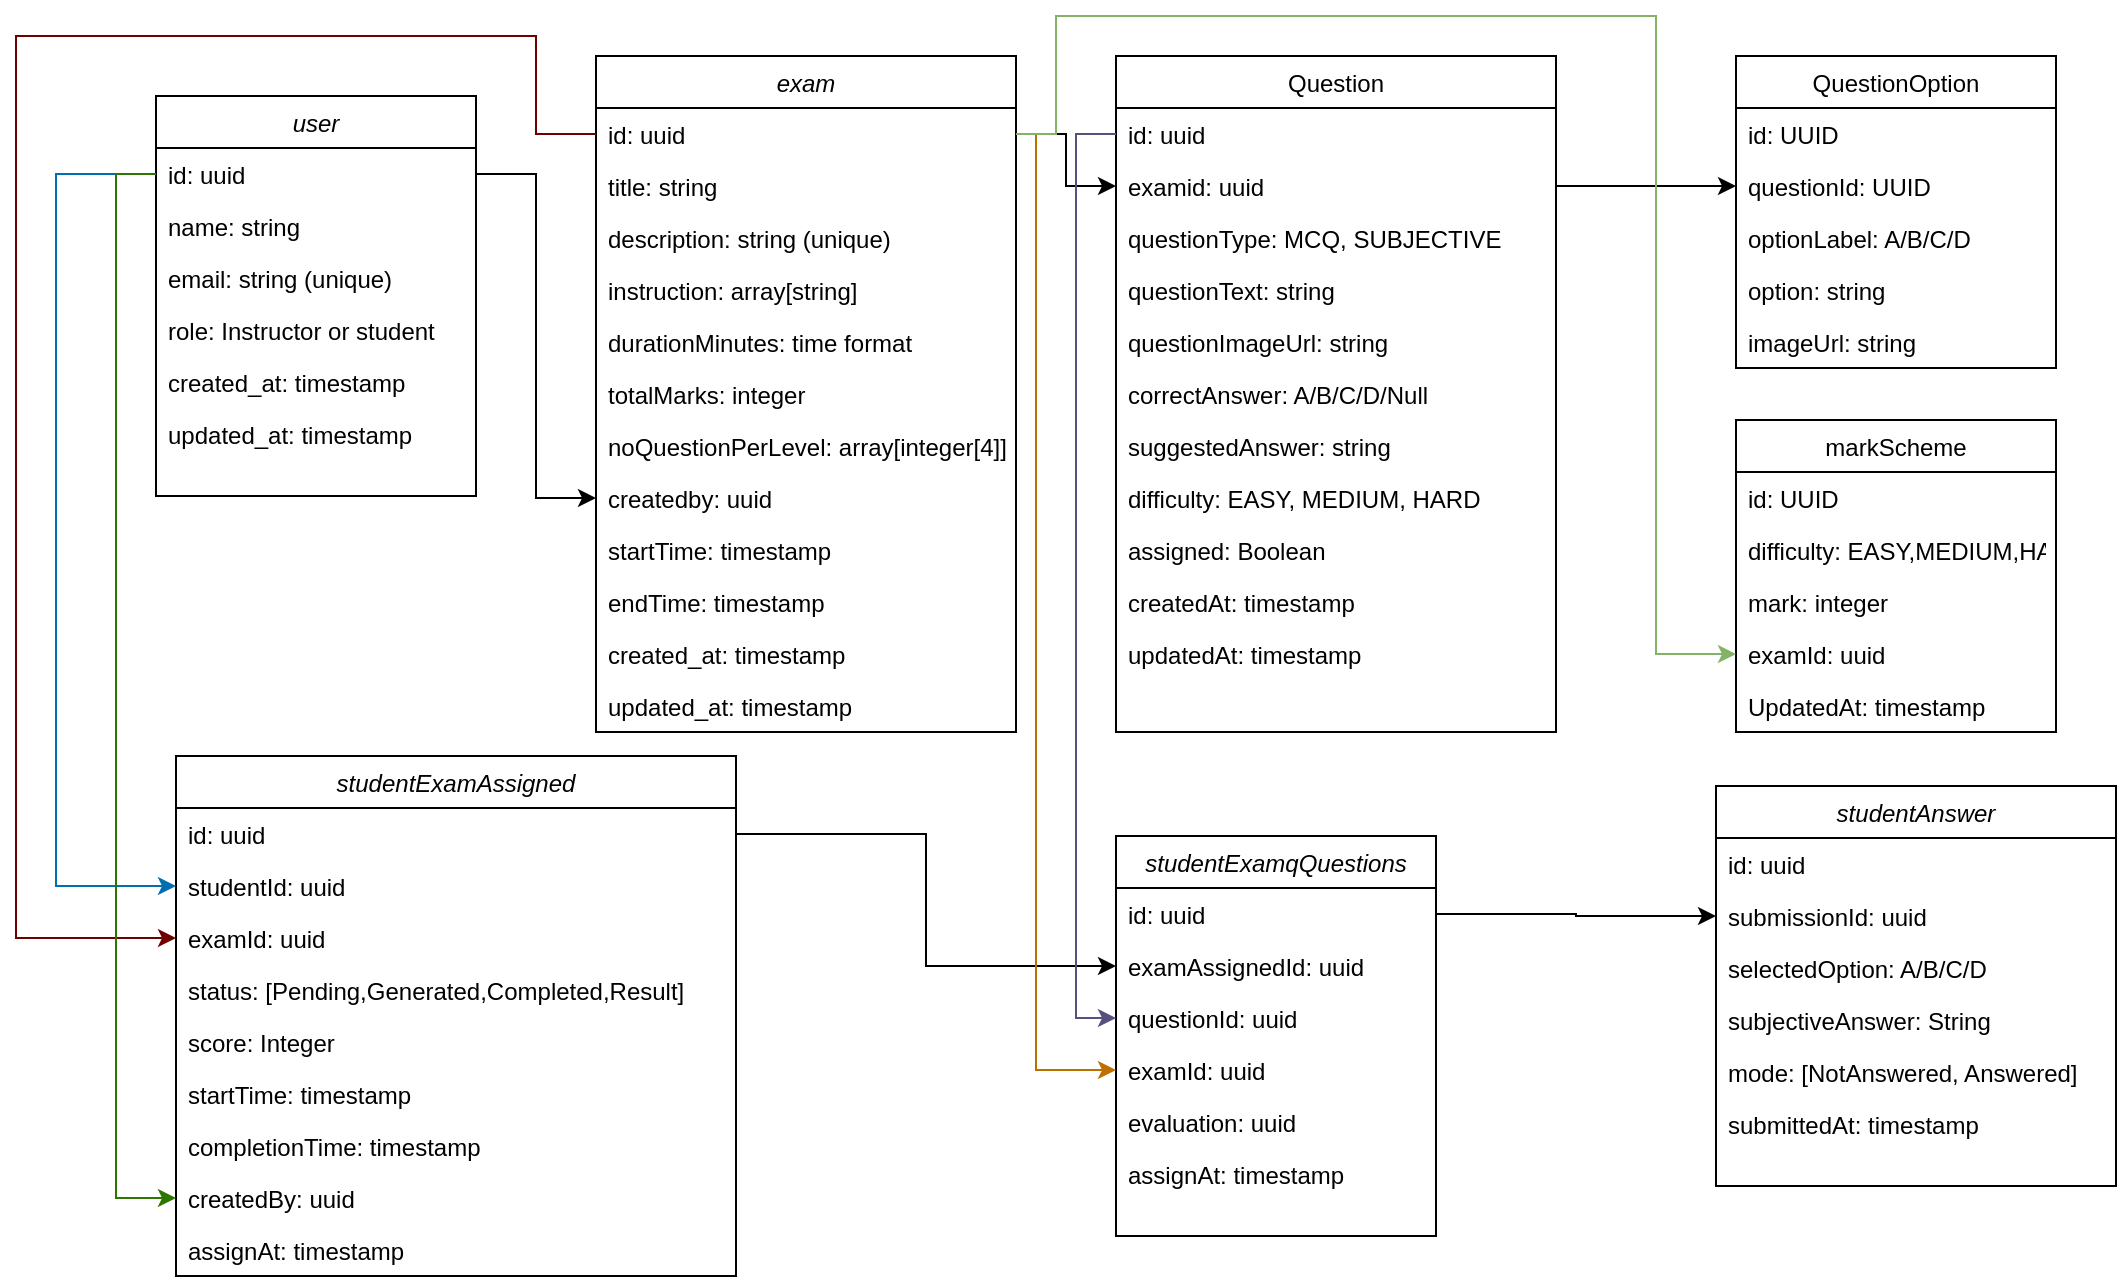 <mxfile version="28.0.7">
  <diagram id="C5RBs43oDa-KdzZeNtuy" name="Page-1">
    <mxGraphModel dx="895" dy="1669" grid="1" gridSize="10" guides="1" tooltips="1" connect="1" arrows="1" fold="1" page="1" pageScale="1" pageWidth="827" pageHeight="1169" math="0" shadow="0">
      <root>
        <mxCell id="WIyWlLk6GJQsqaUBKTNV-0" />
        <mxCell id="WIyWlLk6GJQsqaUBKTNV-1" parent="WIyWlLk6GJQsqaUBKTNV-0" />
        <mxCell id="zkfFHV4jXpPFQw0GAbJ--0" value="user" style="swimlane;fontStyle=2;align=center;verticalAlign=top;childLayout=stackLayout;horizontal=1;startSize=26;horizontalStack=0;resizeParent=1;resizeLast=0;collapsible=1;marginBottom=0;rounded=0;shadow=0;strokeWidth=1;" parent="WIyWlLk6GJQsqaUBKTNV-1" vertex="1">
          <mxGeometry x="90" y="40" width="160" height="200" as="geometry">
            <mxRectangle x="230" y="140" width="160" height="26" as="alternateBounds" />
          </mxGeometry>
        </mxCell>
        <mxCell id="zkfFHV4jXpPFQw0GAbJ--1" value="id: uuid" style="text;align=left;verticalAlign=top;spacingLeft=4;spacingRight=4;overflow=hidden;rotatable=0;points=[[0,0.5],[1,0.5]];portConstraint=eastwest;" parent="zkfFHV4jXpPFQw0GAbJ--0" vertex="1">
          <mxGeometry y="26" width="160" height="26" as="geometry" />
        </mxCell>
        <mxCell id="zkfFHV4jXpPFQw0GAbJ--2" value="name: string" style="text;align=left;verticalAlign=top;spacingLeft=4;spacingRight=4;overflow=hidden;rotatable=0;points=[[0,0.5],[1,0.5]];portConstraint=eastwest;rounded=0;shadow=0;html=0;" parent="zkfFHV4jXpPFQw0GAbJ--0" vertex="1">
          <mxGeometry y="52" width="160" height="26" as="geometry" />
        </mxCell>
        <mxCell id="zkfFHV4jXpPFQw0GAbJ--3" value="email: string (unique)" style="text;align=left;verticalAlign=top;spacingLeft=4;spacingRight=4;overflow=hidden;rotatable=0;points=[[0,0.5],[1,0.5]];portConstraint=eastwest;rounded=0;shadow=0;html=0;" parent="zkfFHV4jXpPFQw0GAbJ--0" vertex="1">
          <mxGeometry y="78" width="160" height="26" as="geometry" />
        </mxCell>
        <mxCell id="iHJQ9Fh9byYJM2_OYIm8-3" value="role: Instructor or student " style="text;align=left;verticalAlign=top;spacingLeft=4;spacingRight=4;overflow=hidden;rotatable=0;points=[[0,0.5],[1,0.5]];portConstraint=eastwest;rounded=0;shadow=0;html=0;" parent="zkfFHV4jXpPFQw0GAbJ--0" vertex="1">
          <mxGeometry y="104" width="160" height="26" as="geometry" />
        </mxCell>
        <mxCell id="iHJQ9Fh9byYJM2_OYIm8-1" value="created_at: timestamp" style="text;align=left;verticalAlign=top;spacingLeft=4;spacingRight=4;overflow=hidden;rotatable=0;points=[[0,0.5],[1,0.5]];portConstraint=eastwest;rounded=0;shadow=0;html=0;" parent="zkfFHV4jXpPFQw0GAbJ--0" vertex="1">
          <mxGeometry y="130" width="160" height="26" as="geometry" />
        </mxCell>
        <mxCell id="iHJQ9Fh9byYJM2_OYIm8-2" value="updated_at: timestamp" style="text;align=left;verticalAlign=top;spacingLeft=4;spacingRight=4;overflow=hidden;rotatable=0;points=[[0,0.5],[1,0.5]];portConstraint=eastwest;rounded=0;shadow=0;html=0;" parent="zkfFHV4jXpPFQw0GAbJ--0" vertex="1">
          <mxGeometry y="156" width="160" height="26" as="geometry" />
        </mxCell>
        <mxCell id="zkfFHV4jXpPFQw0GAbJ--6" value="QuestionOption" style="swimlane;fontStyle=0;align=center;verticalAlign=top;childLayout=stackLayout;horizontal=1;startSize=26;horizontalStack=0;resizeParent=1;resizeLast=0;collapsible=1;marginBottom=0;rounded=0;shadow=0;strokeWidth=1;" parent="WIyWlLk6GJQsqaUBKTNV-1" vertex="1">
          <mxGeometry x="880" y="20" width="160" height="156" as="geometry">
            <mxRectangle x="130" y="380" width="160" height="26" as="alternateBounds" />
          </mxGeometry>
        </mxCell>
        <mxCell id="zkfFHV4jXpPFQw0GAbJ--7" value="id: UUID" style="text;align=left;verticalAlign=top;spacingLeft=4;spacingRight=4;overflow=hidden;rotatable=0;points=[[0,0.5],[1,0.5]];portConstraint=eastwest;" parent="zkfFHV4jXpPFQw0GAbJ--6" vertex="1">
          <mxGeometry y="26" width="160" height="26" as="geometry" />
        </mxCell>
        <mxCell id="zkfFHV4jXpPFQw0GAbJ--8" value="questionId: UUID" style="text;align=left;verticalAlign=top;spacingLeft=4;spacingRight=4;overflow=hidden;rotatable=0;points=[[0,0.5],[1,0.5]];portConstraint=eastwest;rounded=0;shadow=0;html=0;" parent="zkfFHV4jXpPFQw0GAbJ--6" vertex="1">
          <mxGeometry y="52" width="160" height="26" as="geometry" />
        </mxCell>
        <mxCell id="iHJQ9Fh9byYJM2_OYIm8-16" value="optionLabel: A/B/C/D" style="text;align=left;verticalAlign=top;spacingLeft=4;spacingRight=4;overflow=hidden;rotatable=0;points=[[0,0.5],[1,0.5]];portConstraint=eastwest;rounded=0;shadow=0;html=0;" parent="zkfFHV4jXpPFQw0GAbJ--6" vertex="1">
          <mxGeometry y="78" width="160" height="26" as="geometry" />
        </mxCell>
        <mxCell id="iHJQ9Fh9byYJM2_OYIm8-17" value="option: string" style="text;align=left;verticalAlign=top;spacingLeft=4;spacingRight=4;overflow=hidden;rotatable=0;points=[[0,0.5],[1,0.5]];portConstraint=eastwest;rounded=0;shadow=0;html=0;" parent="zkfFHV4jXpPFQw0GAbJ--6" vertex="1">
          <mxGeometry y="104" width="160" height="26" as="geometry" />
        </mxCell>
        <mxCell id="iHJQ9Fh9byYJM2_OYIm8-18" value="imageUrl: string" style="text;align=left;verticalAlign=top;spacingLeft=4;spacingRight=4;overflow=hidden;rotatable=0;points=[[0,0.5],[1,0.5]];portConstraint=eastwest;rounded=0;shadow=0;html=0;" parent="zkfFHV4jXpPFQw0GAbJ--6" vertex="1">
          <mxGeometry y="130" width="160" height="26" as="geometry" />
        </mxCell>
        <mxCell id="zkfFHV4jXpPFQw0GAbJ--17" value="Question" style="swimlane;fontStyle=0;align=center;verticalAlign=top;childLayout=stackLayout;horizontal=1;startSize=26;horizontalStack=0;resizeParent=1;resizeLast=0;collapsible=1;marginBottom=0;rounded=0;shadow=0;strokeWidth=1;" parent="WIyWlLk6GJQsqaUBKTNV-1" vertex="1">
          <mxGeometry x="570" y="20" width="220" height="338" as="geometry">
            <mxRectangle x="550" y="140" width="160" height="26" as="alternateBounds" />
          </mxGeometry>
        </mxCell>
        <mxCell id="iHJQ9Fh9byYJM2_OYIm8-29" value="id: uuid" style="text;align=left;verticalAlign=top;spacingLeft=4;spacingRight=4;overflow=hidden;rotatable=0;points=[[0,0.5],[1,0.5]];portConstraint=eastwest;" parent="zkfFHV4jXpPFQw0GAbJ--17" vertex="1">
          <mxGeometry y="26" width="220" height="26" as="geometry" />
        </mxCell>
        <mxCell id="zkfFHV4jXpPFQw0GAbJ--18" value="examid: uuid" style="text;align=left;verticalAlign=top;spacingLeft=4;spacingRight=4;overflow=hidden;rotatable=0;points=[[0,0.5],[1,0.5]];portConstraint=eastwest;" parent="zkfFHV4jXpPFQw0GAbJ--17" vertex="1">
          <mxGeometry y="52" width="220" height="26" as="geometry" />
        </mxCell>
        <mxCell id="zkfFHV4jXpPFQw0GAbJ--19" value="questionType: MCQ, SUBJECTIVE" style="text;align=left;verticalAlign=top;spacingLeft=4;spacingRight=4;overflow=hidden;rotatable=0;points=[[0,0.5],[1,0.5]];portConstraint=eastwest;rounded=0;shadow=0;html=0;" parent="zkfFHV4jXpPFQw0GAbJ--17" vertex="1">
          <mxGeometry y="78" width="220" height="26" as="geometry" />
        </mxCell>
        <mxCell id="zkfFHV4jXpPFQw0GAbJ--20" value="questionText: string" style="text;align=left;verticalAlign=top;spacingLeft=4;spacingRight=4;overflow=hidden;rotatable=0;points=[[0,0.5],[1,0.5]];portConstraint=eastwest;rounded=0;shadow=0;html=0;" parent="zkfFHV4jXpPFQw0GAbJ--17" vertex="1">
          <mxGeometry y="104" width="220" height="26" as="geometry" />
        </mxCell>
        <mxCell id="zkfFHV4jXpPFQw0GAbJ--21" value="questionImageUrl: string" style="text;align=left;verticalAlign=top;spacingLeft=4;spacingRight=4;overflow=hidden;rotatable=0;points=[[0,0.5],[1,0.5]];portConstraint=eastwest;rounded=0;shadow=0;html=0;" parent="zkfFHV4jXpPFQw0GAbJ--17" vertex="1">
          <mxGeometry y="130" width="220" height="26" as="geometry" />
        </mxCell>
        <mxCell id="zkfFHV4jXpPFQw0GAbJ--22" value="correctAnswer: A/B/C/D/Null" style="text;align=left;verticalAlign=top;spacingLeft=4;spacingRight=4;overflow=hidden;rotatable=0;points=[[0,0.5],[1,0.5]];portConstraint=eastwest;rounded=0;shadow=0;html=0;" parent="zkfFHV4jXpPFQw0GAbJ--17" vertex="1">
          <mxGeometry y="156" width="220" height="26" as="geometry" />
        </mxCell>
        <mxCell id="LXj7bxulNRks3I3-1x7_-2" value="suggestedAnswer: string" style="text;align=left;verticalAlign=top;spacingLeft=4;spacingRight=4;overflow=hidden;rotatable=0;points=[[0,0.5],[1,0.5]];portConstraint=eastwest;rounded=0;shadow=0;html=0;" parent="zkfFHV4jXpPFQw0GAbJ--17" vertex="1">
          <mxGeometry y="182" width="220" height="26" as="geometry" />
        </mxCell>
        <mxCell id="iHJQ9Fh9byYJM2_OYIm8-6" value="difficulty: EASY, MEDIUM, HARD" style="text;align=left;verticalAlign=top;spacingLeft=4;spacingRight=4;overflow=hidden;rotatable=0;points=[[0,0.5],[1,0.5]];portConstraint=eastwest;rounded=0;shadow=0;html=0;" parent="zkfFHV4jXpPFQw0GAbJ--17" vertex="1">
          <mxGeometry y="208" width="220" height="26" as="geometry" />
        </mxCell>
        <mxCell id="iHJQ9Fh9byYJM2_OYIm8-7" value="assigned: Boolean" style="text;align=left;verticalAlign=top;spacingLeft=4;spacingRight=4;overflow=hidden;rotatable=0;points=[[0,0.5],[1,0.5]];portConstraint=eastwest;rounded=0;shadow=0;html=0;" parent="zkfFHV4jXpPFQw0GAbJ--17" vertex="1">
          <mxGeometry y="234" width="220" height="26" as="geometry" />
        </mxCell>
        <mxCell id="iHJQ9Fh9byYJM2_OYIm8-13" value="createdAt: timestamp" style="text;align=left;verticalAlign=top;spacingLeft=4;spacingRight=4;overflow=hidden;rotatable=0;points=[[0,0.5],[1,0.5]];portConstraint=eastwest;rounded=0;shadow=0;html=0;" parent="zkfFHV4jXpPFQw0GAbJ--17" vertex="1">
          <mxGeometry y="260" width="220" height="26" as="geometry" />
        </mxCell>
        <mxCell id="iHJQ9Fh9byYJM2_OYIm8-14" value="updatedAt: timestamp" style="text;align=left;verticalAlign=top;spacingLeft=4;spacingRight=4;overflow=hidden;rotatable=0;points=[[0,0.5],[1,0.5]];portConstraint=eastwest;rounded=0;shadow=0;html=0;" parent="zkfFHV4jXpPFQw0GAbJ--17" vertex="1">
          <mxGeometry y="286" width="220" height="26" as="geometry" />
        </mxCell>
        <mxCell id="iHJQ9Fh9byYJM2_OYIm8-15" style="edgeStyle=orthogonalEdgeStyle;rounded=0;orthogonalLoop=1;jettySize=auto;html=1;entryX=0;entryY=0.5;entryDx=0;entryDy=0;flowAnimation=0;" parent="WIyWlLk6GJQsqaUBKTNV-1" source="zkfFHV4jXpPFQw0GAbJ--18" target="zkfFHV4jXpPFQw0GAbJ--8" edge="1">
          <mxGeometry relative="1" as="geometry" />
        </mxCell>
        <mxCell id="iHJQ9Fh9byYJM2_OYIm8-19" value="exam" style="swimlane;fontStyle=2;align=center;verticalAlign=top;childLayout=stackLayout;horizontal=1;startSize=26;horizontalStack=0;resizeParent=1;resizeLast=0;collapsible=1;marginBottom=0;rounded=0;shadow=0;strokeWidth=1;" parent="WIyWlLk6GJQsqaUBKTNV-1" vertex="1">
          <mxGeometry x="310" y="20" width="210" height="338" as="geometry">
            <mxRectangle x="230" y="140" width="160" height="26" as="alternateBounds" />
          </mxGeometry>
        </mxCell>
        <mxCell id="iHJQ9Fh9byYJM2_OYIm8-20" value="id: uuid" style="text;align=left;verticalAlign=top;spacingLeft=4;spacingRight=4;overflow=hidden;rotatable=0;points=[[0,0.5],[1,0.5]];portConstraint=eastwest;" parent="iHJQ9Fh9byYJM2_OYIm8-19" vertex="1">
          <mxGeometry y="26" width="210" height="26" as="geometry" />
        </mxCell>
        <mxCell id="iHJQ9Fh9byYJM2_OYIm8-21" value="title: string" style="text;align=left;verticalAlign=top;spacingLeft=4;spacingRight=4;overflow=hidden;rotatable=0;points=[[0,0.5],[1,0.5]];portConstraint=eastwest;rounded=0;shadow=0;html=0;" parent="iHJQ9Fh9byYJM2_OYIm8-19" vertex="1">
          <mxGeometry y="52" width="210" height="26" as="geometry" />
        </mxCell>
        <mxCell id="iHJQ9Fh9byYJM2_OYIm8-22" value="description: string (unique)" style="text;align=left;verticalAlign=top;spacingLeft=4;spacingRight=4;overflow=hidden;rotatable=0;points=[[0,0.5],[1,0.5]];portConstraint=eastwest;rounded=0;shadow=0;html=0;" parent="iHJQ9Fh9byYJM2_OYIm8-19" vertex="1">
          <mxGeometry y="78" width="210" height="26" as="geometry" />
        </mxCell>
        <mxCell id="iHJQ9Fh9byYJM2_OYIm8-23" value="instruction: array[string]" style="text;align=left;verticalAlign=top;spacingLeft=4;spacingRight=4;overflow=hidden;rotatable=0;points=[[0,0.5],[1,0.5]];portConstraint=eastwest;rounded=0;shadow=0;html=0;" parent="iHJQ9Fh9byYJM2_OYIm8-19" vertex="1">
          <mxGeometry y="104" width="210" height="26" as="geometry" />
        </mxCell>
        <mxCell id="iHJQ9Fh9byYJM2_OYIm8-26" value="durationMinutes: time format" style="text;align=left;verticalAlign=top;spacingLeft=4;spacingRight=4;overflow=hidden;rotatable=0;points=[[0,0.5],[1,0.5]];portConstraint=eastwest;rounded=0;shadow=0;html=0;" parent="iHJQ9Fh9byYJM2_OYIm8-19" vertex="1">
          <mxGeometry y="130" width="210" height="26" as="geometry" />
        </mxCell>
        <mxCell id="iHJQ9Fh9byYJM2_OYIm8-27" value="totalMarks: integer" style="text;align=left;verticalAlign=top;spacingLeft=4;spacingRight=4;overflow=hidden;rotatable=0;points=[[0,0.5],[1,0.5]];portConstraint=eastwest;rounded=0;shadow=0;html=0;" parent="iHJQ9Fh9byYJM2_OYIm8-19" vertex="1">
          <mxGeometry y="156" width="210" height="26" as="geometry" />
        </mxCell>
        <mxCell id="rt7iNQ5fCQZpO0nupmTw-2" value="noQuestionPerLevel: array[integer[4]]" style="text;align=left;verticalAlign=top;spacingLeft=4;spacingRight=4;overflow=hidden;rotatable=0;points=[[0,0.5],[1,0.5]];portConstraint=eastwest;rounded=0;shadow=0;html=0;" vertex="1" parent="iHJQ9Fh9byYJM2_OYIm8-19">
          <mxGeometry y="182" width="210" height="26" as="geometry" />
        </mxCell>
        <mxCell id="iHJQ9Fh9byYJM2_OYIm8-33" value="createdby: uuid" style="text;align=left;verticalAlign=top;spacingLeft=4;spacingRight=4;overflow=hidden;rotatable=0;points=[[0,0.5],[1,0.5]];portConstraint=eastwest;rounded=0;shadow=0;html=0;" parent="iHJQ9Fh9byYJM2_OYIm8-19" vertex="1">
          <mxGeometry y="208" width="210" height="26" as="geometry" />
        </mxCell>
        <mxCell id="J9pZc0jVIcltwvBqoQrY-1" value="startTime: timestamp" style="text;align=left;verticalAlign=top;spacingLeft=4;spacingRight=4;overflow=hidden;rotatable=0;points=[[0,0.5],[1,0.5]];portConstraint=eastwest;rounded=0;shadow=0;html=0;" parent="iHJQ9Fh9byYJM2_OYIm8-19" vertex="1">
          <mxGeometry y="234" width="210" height="26" as="geometry" />
        </mxCell>
        <mxCell id="J9pZc0jVIcltwvBqoQrY-2" value="endTime: timestamp" style="text;align=left;verticalAlign=top;spacingLeft=4;spacingRight=4;overflow=hidden;rotatable=0;points=[[0,0.5],[1,0.5]];portConstraint=eastwest;rounded=0;shadow=0;html=0;" parent="iHJQ9Fh9byYJM2_OYIm8-19" vertex="1">
          <mxGeometry y="260" width="210" height="26" as="geometry" />
        </mxCell>
        <mxCell id="iHJQ9Fh9byYJM2_OYIm8-24" value="created_at: timestamp" style="text;align=left;verticalAlign=top;spacingLeft=4;spacingRight=4;overflow=hidden;rotatable=0;points=[[0,0.5],[1,0.5]];portConstraint=eastwest;rounded=0;shadow=0;html=0;" parent="iHJQ9Fh9byYJM2_OYIm8-19" vertex="1">
          <mxGeometry y="286" width="210" height="26" as="geometry" />
        </mxCell>
        <mxCell id="iHJQ9Fh9byYJM2_OYIm8-25" value="updated_at: timestamp" style="text;align=left;verticalAlign=top;spacingLeft=4;spacingRight=4;overflow=hidden;rotatable=0;points=[[0,0.5],[1,0.5]];portConstraint=eastwest;rounded=0;shadow=0;html=0;" parent="iHJQ9Fh9byYJM2_OYIm8-19" vertex="1">
          <mxGeometry y="312" width="210" height="26" as="geometry" />
        </mxCell>
        <mxCell id="iHJQ9Fh9byYJM2_OYIm8-34" value="" style="edgeStyle=orthogonalEdgeStyle;rounded=0;orthogonalLoop=1;jettySize=auto;html=1;entryX=0;entryY=0.5;entryDx=0;entryDy=0;" parent="WIyWlLk6GJQsqaUBKTNV-1" source="zkfFHV4jXpPFQw0GAbJ--1" target="iHJQ9Fh9byYJM2_OYIm8-33" edge="1">
          <mxGeometry relative="1" as="geometry" />
        </mxCell>
        <mxCell id="iHJQ9Fh9byYJM2_OYIm8-36" style="edgeStyle=orthogonalEdgeStyle;rounded=0;orthogonalLoop=1;jettySize=auto;html=1;entryX=0;entryY=0.5;entryDx=0;entryDy=0;" parent="WIyWlLk6GJQsqaUBKTNV-1" source="iHJQ9Fh9byYJM2_OYIm8-20" target="zkfFHV4jXpPFQw0GAbJ--18" edge="1">
          <mxGeometry relative="1" as="geometry" />
        </mxCell>
        <mxCell id="iHJQ9Fh9byYJM2_OYIm8-37" value="studentExamqQuestions" style="swimlane;fontStyle=2;align=center;verticalAlign=top;childLayout=stackLayout;horizontal=1;startSize=26;horizontalStack=0;resizeParent=1;resizeLast=0;collapsible=1;marginBottom=0;rounded=0;shadow=0;strokeWidth=1;" parent="WIyWlLk6GJQsqaUBKTNV-1" vertex="1">
          <mxGeometry x="570" y="410" width="160" height="200" as="geometry">
            <mxRectangle x="230" y="140" width="160" height="26" as="alternateBounds" />
          </mxGeometry>
        </mxCell>
        <mxCell id="iHJQ9Fh9byYJM2_OYIm8-38" value="id: uuid" style="text;align=left;verticalAlign=top;spacingLeft=4;spacingRight=4;overflow=hidden;rotatable=0;points=[[0,0.5],[1,0.5]];portConstraint=eastwest;" parent="iHJQ9Fh9byYJM2_OYIm8-37" vertex="1">
          <mxGeometry y="26" width="160" height="26" as="geometry" />
        </mxCell>
        <mxCell id="iHJQ9Fh9byYJM2_OYIm8-39" value="examAssignedId: uuid" style="text;align=left;verticalAlign=top;spacingLeft=4;spacingRight=4;overflow=hidden;rotatable=0;points=[[0,0.5],[1,0.5]];portConstraint=eastwest;rounded=0;shadow=0;html=0;" parent="iHJQ9Fh9byYJM2_OYIm8-37" vertex="1">
          <mxGeometry y="52" width="160" height="26" as="geometry" />
        </mxCell>
        <mxCell id="iHJQ9Fh9byYJM2_OYIm8-40" value="questionId: uuid" style="text;align=left;verticalAlign=top;spacingLeft=4;spacingRight=4;overflow=hidden;rotatable=0;points=[[0,0.5],[1,0.5]];portConstraint=eastwest;rounded=0;shadow=0;html=0;" parent="iHJQ9Fh9byYJM2_OYIm8-37" vertex="1">
          <mxGeometry y="78" width="160" height="26" as="geometry" />
        </mxCell>
        <mxCell id="iHJQ9Fh9byYJM2_OYIm8-41" value="examId: uuid" style="text;align=left;verticalAlign=top;spacingLeft=4;spacingRight=4;overflow=hidden;rotatable=0;points=[[0,0.5],[1,0.5]];portConstraint=eastwest;rounded=0;shadow=0;html=0;" parent="iHJQ9Fh9byYJM2_OYIm8-37" vertex="1">
          <mxGeometry y="104" width="160" height="26" as="geometry" />
        </mxCell>
        <mxCell id="iHJQ9Fh9byYJM2_OYIm8-71" value="evaluation: uuid" style="text;align=left;verticalAlign=top;spacingLeft=4;spacingRight=4;overflow=hidden;rotatable=0;points=[[0,0.5],[1,0.5]];portConstraint=eastwest;rounded=0;shadow=0;html=0;" parent="iHJQ9Fh9byYJM2_OYIm8-37" vertex="1">
          <mxGeometry y="130" width="160" height="26" as="geometry" />
        </mxCell>
        <mxCell id="iHJQ9Fh9byYJM2_OYIm8-42" value="assignAt: timestamp" style="text;align=left;verticalAlign=top;spacingLeft=4;spacingRight=4;overflow=hidden;rotatable=0;points=[[0,0.5],[1,0.5]];portConstraint=eastwest;rounded=0;shadow=0;html=0;" parent="iHJQ9Fh9byYJM2_OYIm8-37" vertex="1">
          <mxGeometry y="156" width="160" height="26" as="geometry" />
        </mxCell>
        <mxCell id="iHJQ9Fh9byYJM2_OYIm8-44" value="studentExamAssigned" style="swimlane;fontStyle=2;align=center;verticalAlign=top;childLayout=stackLayout;horizontal=1;startSize=26;horizontalStack=0;resizeParent=1;resizeLast=0;collapsible=1;marginBottom=0;rounded=0;shadow=0;strokeWidth=1;" parent="WIyWlLk6GJQsqaUBKTNV-1" vertex="1">
          <mxGeometry x="100" y="370" width="280" height="260" as="geometry">
            <mxRectangle x="230" y="140" width="160" height="26" as="alternateBounds" />
          </mxGeometry>
        </mxCell>
        <mxCell id="iHJQ9Fh9byYJM2_OYIm8-45" value="id: uuid" style="text;align=left;verticalAlign=top;spacingLeft=4;spacingRight=4;overflow=hidden;rotatable=0;points=[[0,0.5],[1,0.5]];portConstraint=eastwest;" parent="iHJQ9Fh9byYJM2_OYIm8-44" vertex="1">
          <mxGeometry y="26" width="280" height="26" as="geometry" />
        </mxCell>
        <mxCell id="iHJQ9Fh9byYJM2_OYIm8-46" value="studentId: uuid " style="text;align=left;verticalAlign=top;spacingLeft=4;spacingRight=4;overflow=hidden;rotatable=0;points=[[0,0.5],[1,0.5]];portConstraint=eastwest;rounded=0;shadow=0;html=0;" parent="iHJQ9Fh9byYJM2_OYIm8-44" vertex="1">
          <mxGeometry y="52" width="280" height="26" as="geometry" />
        </mxCell>
        <mxCell id="iHJQ9Fh9byYJM2_OYIm8-47" value="examId: uuid" style="text;align=left;verticalAlign=top;spacingLeft=4;spacingRight=4;overflow=hidden;rotatable=0;points=[[0,0.5],[1,0.5]];portConstraint=eastwest;rounded=0;shadow=0;html=0;" parent="iHJQ9Fh9byYJM2_OYIm8-44" vertex="1">
          <mxGeometry y="78" width="280" height="26" as="geometry" />
        </mxCell>
        <mxCell id="iHJQ9Fh9byYJM2_OYIm8-48" value="status: [Pending,Generated,Completed,Result]" style="text;align=left;verticalAlign=top;spacingLeft=4;spacingRight=4;overflow=hidden;rotatable=0;points=[[0,0.5],[1,0.5]];portConstraint=eastwest;rounded=0;shadow=0;html=0;" parent="iHJQ9Fh9byYJM2_OYIm8-44" vertex="1">
          <mxGeometry y="104" width="280" height="26" as="geometry" />
        </mxCell>
        <mxCell id="iHJQ9Fh9byYJM2_OYIm8-70" value="score: Integer" style="text;align=left;verticalAlign=top;spacingLeft=4;spacingRight=4;overflow=hidden;rotatable=0;points=[[0,0.5],[1,0.5]];portConstraint=eastwest;rounded=0;shadow=0;html=0;" parent="iHJQ9Fh9byYJM2_OYIm8-44" vertex="1">
          <mxGeometry y="130" width="280" height="26" as="geometry" />
        </mxCell>
        <mxCell id="J9pZc0jVIcltwvBqoQrY-3" value="startTime: timestamp" style="text;align=left;verticalAlign=top;spacingLeft=4;spacingRight=4;overflow=hidden;rotatable=0;points=[[0,0.5],[1,0.5]];portConstraint=eastwest;rounded=0;shadow=0;html=0;" parent="iHJQ9Fh9byYJM2_OYIm8-44" vertex="1">
          <mxGeometry y="156" width="280" height="26" as="geometry" />
        </mxCell>
        <mxCell id="J9pZc0jVIcltwvBqoQrY-4" value="completionTime: timestamp" style="text;align=left;verticalAlign=top;spacingLeft=4;spacingRight=4;overflow=hidden;rotatable=0;points=[[0,0.5],[1,0.5]];portConstraint=eastwest;rounded=0;shadow=0;html=0;" parent="iHJQ9Fh9byYJM2_OYIm8-44" vertex="1">
          <mxGeometry y="182" width="280" height="26" as="geometry" />
        </mxCell>
        <mxCell id="iHJQ9Fh9byYJM2_OYIm8-49" value="createdBy: uuid" style="text;align=left;verticalAlign=top;spacingLeft=4;spacingRight=4;overflow=hidden;rotatable=0;points=[[0,0.5],[1,0.5]];portConstraint=eastwest;rounded=0;shadow=0;html=0;" parent="iHJQ9Fh9byYJM2_OYIm8-44" vertex="1">
          <mxGeometry y="208" width="280" height="26" as="geometry" />
        </mxCell>
        <mxCell id="iHJQ9Fh9byYJM2_OYIm8-50" value="assignAt: timestamp" style="text;align=left;verticalAlign=top;spacingLeft=4;spacingRight=4;overflow=hidden;rotatable=0;points=[[0,0.5],[1,0.5]];portConstraint=eastwest;rounded=0;shadow=0;html=0;" parent="iHJQ9Fh9byYJM2_OYIm8-44" vertex="1">
          <mxGeometry y="234" width="280" height="26" as="geometry" />
        </mxCell>
        <mxCell id="iHJQ9Fh9byYJM2_OYIm8-52" style="edgeStyle=orthogonalEdgeStyle;rounded=0;orthogonalLoop=1;jettySize=auto;html=1;entryX=0;entryY=0.5;entryDx=0;entryDy=0;fillColor=#1ba1e2;strokeColor=#006EAF;" parent="WIyWlLk6GJQsqaUBKTNV-1" source="zkfFHV4jXpPFQw0GAbJ--1" target="iHJQ9Fh9byYJM2_OYIm8-46" edge="1">
          <mxGeometry relative="1" as="geometry">
            <Array as="points">
              <mxPoint x="40" y="79" />
              <mxPoint x="40" y="435" />
            </Array>
          </mxGeometry>
        </mxCell>
        <mxCell id="iHJQ9Fh9byYJM2_OYIm8-53" style="edgeStyle=orthogonalEdgeStyle;rounded=0;orthogonalLoop=1;jettySize=auto;html=1;entryX=0;entryY=0.5;entryDx=0;entryDy=0;fillColor=#a20025;strokeColor=#6F0000;" parent="WIyWlLk6GJQsqaUBKTNV-1" source="iHJQ9Fh9byYJM2_OYIm8-20" target="iHJQ9Fh9byYJM2_OYIm8-47" edge="1">
          <mxGeometry relative="1" as="geometry">
            <Array as="points">
              <mxPoint x="280" y="59" />
              <mxPoint x="280" y="10" />
              <mxPoint x="20" y="10" />
              <mxPoint x="20" y="461" />
            </Array>
          </mxGeometry>
        </mxCell>
        <mxCell id="iHJQ9Fh9byYJM2_OYIm8-55" style="edgeStyle=orthogonalEdgeStyle;rounded=0;orthogonalLoop=1;jettySize=auto;html=1;entryX=0;entryY=0.5;entryDx=0;entryDy=0;fillColor=#60a917;strokeColor=#2D7600;" parent="WIyWlLk6GJQsqaUBKTNV-1" source="zkfFHV4jXpPFQw0GAbJ--1" target="iHJQ9Fh9byYJM2_OYIm8-49" edge="1">
          <mxGeometry relative="1" as="geometry">
            <Array as="points">
              <mxPoint x="70" y="79" />
              <mxPoint x="70" y="591" />
            </Array>
          </mxGeometry>
        </mxCell>
        <mxCell id="iHJQ9Fh9byYJM2_OYIm8-56" value="studentAnswer" style="swimlane;fontStyle=2;align=center;verticalAlign=top;childLayout=stackLayout;horizontal=1;startSize=26;horizontalStack=0;resizeParent=1;resizeLast=0;collapsible=1;marginBottom=0;rounded=0;shadow=0;strokeWidth=1;" parent="WIyWlLk6GJQsqaUBKTNV-1" vertex="1">
          <mxGeometry x="870" y="385" width="200" height="200" as="geometry">
            <mxRectangle x="230" y="140" width="160" height="26" as="alternateBounds" />
          </mxGeometry>
        </mxCell>
        <mxCell id="iHJQ9Fh9byYJM2_OYIm8-57" value="id: uuid" style="text;align=left;verticalAlign=top;spacingLeft=4;spacingRight=4;overflow=hidden;rotatable=0;points=[[0,0.5],[1,0.5]];portConstraint=eastwest;" parent="iHJQ9Fh9byYJM2_OYIm8-56" vertex="1">
          <mxGeometry y="26" width="200" height="26" as="geometry" />
        </mxCell>
        <mxCell id="iHJQ9Fh9byYJM2_OYIm8-58" value="submissionId: uuid" style="text;align=left;verticalAlign=top;spacingLeft=4;spacingRight=4;overflow=hidden;rotatable=0;points=[[0,0.5],[1,0.5]];portConstraint=eastwest;rounded=0;shadow=0;html=0;" parent="iHJQ9Fh9byYJM2_OYIm8-56" vertex="1">
          <mxGeometry y="52" width="200" height="26" as="geometry" />
        </mxCell>
        <mxCell id="iHJQ9Fh9byYJM2_OYIm8-60" value="selectedOption: A/B/C/D" style="text;align=left;verticalAlign=top;spacingLeft=4;spacingRight=4;overflow=hidden;rotatable=0;points=[[0,0.5],[1,0.5]];portConstraint=eastwest;rounded=0;shadow=0;html=0;" parent="iHJQ9Fh9byYJM2_OYIm8-56" vertex="1">
          <mxGeometry y="78" width="200" height="26" as="geometry" />
        </mxCell>
        <mxCell id="LXj7bxulNRks3I3-1x7_-0" value="subjectiveAnswer: String" style="text;align=left;verticalAlign=top;spacingLeft=4;spacingRight=4;overflow=hidden;rotatable=0;points=[[0,0.5],[1,0.5]];portConstraint=eastwest;rounded=0;shadow=0;html=0;" parent="iHJQ9Fh9byYJM2_OYIm8-56" vertex="1">
          <mxGeometry y="104" width="200" height="26" as="geometry" />
        </mxCell>
        <mxCell id="iHJQ9Fh9byYJM2_OYIm8-61" value="mode: [NotAnswered, Answered]" style="text;align=left;verticalAlign=top;spacingLeft=4;spacingRight=4;overflow=hidden;rotatable=0;points=[[0,0.5],[1,0.5]];portConstraint=eastwest;rounded=0;shadow=0;html=0;" parent="iHJQ9Fh9byYJM2_OYIm8-56" vertex="1">
          <mxGeometry y="130" width="200" height="26" as="geometry" />
        </mxCell>
        <mxCell id="iHJQ9Fh9byYJM2_OYIm8-67" value="submittedAt: timestamp" style="text;align=left;verticalAlign=top;spacingLeft=4;spacingRight=4;overflow=hidden;rotatable=0;points=[[0,0.5],[1,0.5]];portConstraint=eastwest;rounded=0;shadow=0;html=0;" parent="iHJQ9Fh9byYJM2_OYIm8-56" vertex="1">
          <mxGeometry y="156" width="200" height="26" as="geometry" />
        </mxCell>
        <mxCell id="iHJQ9Fh9byYJM2_OYIm8-63" style="edgeStyle=orthogonalEdgeStyle;rounded=0;orthogonalLoop=1;jettySize=auto;html=1;entryX=0;entryY=0.5;entryDx=0;entryDy=0;" parent="WIyWlLk6GJQsqaUBKTNV-1" source="iHJQ9Fh9byYJM2_OYIm8-45" target="iHJQ9Fh9byYJM2_OYIm8-39" edge="1">
          <mxGeometry relative="1" as="geometry" />
        </mxCell>
        <mxCell id="iHJQ9Fh9byYJM2_OYIm8-64" style="edgeStyle=orthogonalEdgeStyle;rounded=0;orthogonalLoop=1;jettySize=auto;html=1;entryX=0;entryY=0.5;entryDx=0;entryDy=0;fillColor=#d0cee2;strokeColor=#56517e;" parent="WIyWlLk6GJQsqaUBKTNV-1" source="iHJQ9Fh9byYJM2_OYIm8-29" target="iHJQ9Fh9byYJM2_OYIm8-40" edge="1">
          <mxGeometry relative="1" as="geometry" />
        </mxCell>
        <mxCell id="iHJQ9Fh9byYJM2_OYIm8-65" style="edgeStyle=orthogonalEdgeStyle;rounded=0;orthogonalLoop=1;jettySize=auto;html=1;entryX=0;entryY=0.5;entryDx=0;entryDy=0;fillColor=#f0a30a;strokeColor=#BD7000;" parent="WIyWlLk6GJQsqaUBKTNV-1" source="iHJQ9Fh9byYJM2_OYIm8-20" target="iHJQ9Fh9byYJM2_OYIm8-41" edge="1">
          <mxGeometry relative="1" as="geometry">
            <Array as="points">
              <mxPoint x="530" y="59" />
              <mxPoint x="530" y="527" />
            </Array>
          </mxGeometry>
        </mxCell>
        <mxCell id="iHJQ9Fh9byYJM2_OYIm8-68" style="edgeStyle=orthogonalEdgeStyle;rounded=0;orthogonalLoop=1;jettySize=auto;html=1;entryX=0;entryY=0.5;entryDx=0;entryDy=0;" parent="WIyWlLk6GJQsqaUBKTNV-1" source="iHJQ9Fh9byYJM2_OYIm8-38" target="iHJQ9Fh9byYJM2_OYIm8-58" edge="1">
          <mxGeometry relative="1" as="geometry" />
        </mxCell>
        <mxCell id="iHJQ9Fh9byYJM2_OYIm8-72" value="markScheme" style="swimlane;fontStyle=0;align=center;verticalAlign=top;childLayout=stackLayout;horizontal=1;startSize=26;horizontalStack=0;resizeParent=1;resizeLast=0;collapsible=1;marginBottom=0;rounded=0;shadow=0;strokeWidth=1;" parent="WIyWlLk6GJQsqaUBKTNV-1" vertex="1">
          <mxGeometry x="880" y="202" width="160" height="156" as="geometry">
            <mxRectangle x="130" y="380" width="160" height="26" as="alternateBounds" />
          </mxGeometry>
        </mxCell>
        <mxCell id="iHJQ9Fh9byYJM2_OYIm8-73" value="id: UUID" style="text;align=left;verticalAlign=top;spacingLeft=4;spacingRight=4;overflow=hidden;rotatable=0;points=[[0,0.5],[1,0.5]];portConstraint=eastwest;" parent="iHJQ9Fh9byYJM2_OYIm8-72" vertex="1">
          <mxGeometry y="26" width="160" height="26" as="geometry" />
        </mxCell>
        <mxCell id="iHJQ9Fh9byYJM2_OYIm8-74" value="difficulty: EASY,MEDIUM,HARD" style="text;align=left;verticalAlign=top;spacingLeft=4;spacingRight=4;overflow=hidden;rotatable=0;points=[[0,0.5],[1,0.5]];portConstraint=eastwest;rounded=0;shadow=0;html=0;" parent="iHJQ9Fh9byYJM2_OYIm8-72" vertex="1">
          <mxGeometry y="52" width="160" height="26" as="geometry" />
        </mxCell>
        <mxCell id="iHJQ9Fh9byYJM2_OYIm8-75" value="mark: integer" style="text;align=left;verticalAlign=top;spacingLeft=4;spacingRight=4;overflow=hidden;rotatable=0;points=[[0,0.5],[1,0.5]];portConstraint=eastwest;rounded=0;shadow=0;html=0;" parent="iHJQ9Fh9byYJM2_OYIm8-72" vertex="1">
          <mxGeometry y="78" width="160" height="26" as="geometry" />
        </mxCell>
        <mxCell id="iHJQ9Fh9byYJM2_OYIm8-77" value="examId: uuid" style="text;align=left;verticalAlign=top;spacingLeft=4;spacingRight=4;overflow=hidden;rotatable=0;points=[[0,0.5],[1,0.5]];portConstraint=eastwest;rounded=0;shadow=0;html=0;" parent="iHJQ9Fh9byYJM2_OYIm8-72" vertex="1">
          <mxGeometry y="104" width="160" height="26" as="geometry" />
        </mxCell>
        <mxCell id="iHJQ9Fh9byYJM2_OYIm8-79" value="UpdatedAt: timestamp" style="text;align=left;verticalAlign=top;spacingLeft=4;spacingRight=4;overflow=hidden;rotatable=0;points=[[0,0.5],[1,0.5]];portConstraint=eastwest;rounded=0;shadow=0;html=0;" parent="iHJQ9Fh9byYJM2_OYIm8-72" vertex="1">
          <mxGeometry y="130" width="160" height="26" as="geometry" />
        </mxCell>
        <mxCell id="iHJQ9Fh9byYJM2_OYIm8-78" style="edgeStyle=orthogonalEdgeStyle;rounded=0;orthogonalLoop=1;jettySize=auto;html=1;entryX=0;entryY=0.5;entryDx=0;entryDy=0;fillColor=#d5e8d4;strokeColor=#82b366;" parent="WIyWlLk6GJQsqaUBKTNV-1" source="iHJQ9Fh9byYJM2_OYIm8-20" target="iHJQ9Fh9byYJM2_OYIm8-77" edge="1">
          <mxGeometry relative="1" as="geometry">
            <Array as="points">
              <mxPoint x="540" y="59" />
              <mxPoint x="540" />
              <mxPoint x="840" />
              <mxPoint x="840" y="319" />
            </Array>
          </mxGeometry>
        </mxCell>
      </root>
    </mxGraphModel>
  </diagram>
</mxfile>
